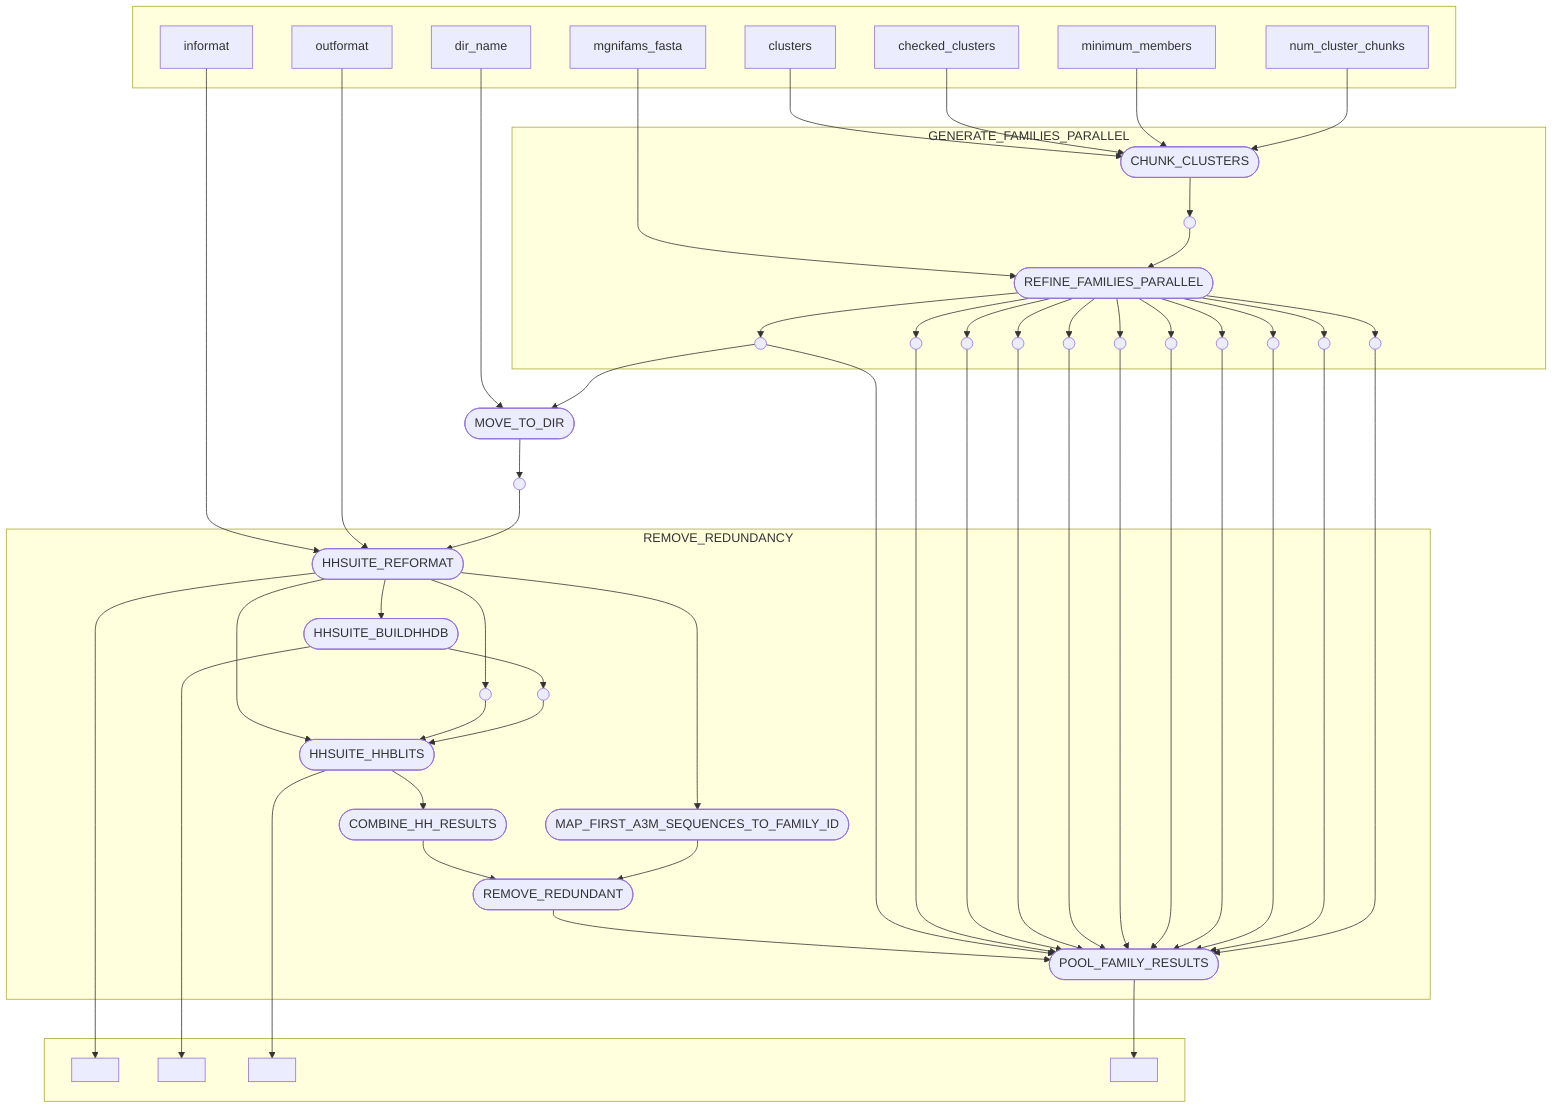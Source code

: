 flowchart TB
    subgraph " "
    v0["clusters"]
    v1["checked_clusters"]
    v2["minimum_members"]
    v3["num_cluster_chunks"]
    v6["mgnifams_fasta"]
    v19["dir_name"]
    v22["informat"]
    v23["outformat"]
    end
    subgraph GENERATE_FAMILIES_PARALLEL
    v4([CHUNK_CLUSTERS])
    v7([REFINE_FAMILIES_PARALLEL])
    v5(( ))
    v8(( ))
    v9(( ))
    v10(( ))
    v11(( ))
    v12(( ))
    v13(( ))
    v14(( ))
    v15(( ))
    v16(( ))
    v17(( ))
    v18(( ))
    end
    v20([MOVE_TO_DIR])
    subgraph REMOVE_REDUNDANCY
    v24([HHSUITE_REFORMAT])
    v27([HHSUITE_BUILDHHDB])
    v30([HHSUITE_HHBLITS])
    v32([COMBINE_HH_RESULTS])
    v33([MAP_FIRST_A3M_SEQUENCES_TO_FAMILY_ID])
    v34([REMOVE_REDUNDANT])
    v35([POOL_FAMILY_RESULTS])
    v26(( ))
    v29(( ))
    end
    subgraph " "
    v25[" "]
    v28[" "]
    v31[" "]
    v36[" "]
    end
    v21(( ))
    v0 --> v4
    v1 --> v4
    v2 --> v4
    v3 --> v4
    v4 --> v5
    v6 --> v7
    v5 --> v7
    v7 --> v8
    v7 --> v9
    v7 --> v10
    v7 --> v11
    v7 --> v12
    v7 --> v13
    v7 --> v14
    v7 --> v15
    v7 --> v16
    v7 --> v17
    v7 --> v18
    v19 --> v20
    v8 --> v20
    v20 --> v21
    v22 --> v24
    v23 --> v24
    v21 --> v24
    v24 --> v25
    v24 --> v27
    v24 --> v30
    v24 --> v33
    v24 --> v26
    v27 --> v28
    v27 --> v29
    v26 --> v30
    v29 --> v30
    v30 --> v32
    v30 --> v31
    v32 --> v34
    v33 --> v34
    v34 --> v35
    v8 --> v35
    v9 --> v35
    v10 --> v35
    v11 --> v35
    v12 --> v35
    v13 --> v35
    v14 --> v35
    v15 --> v35
    v16 --> v35
    v17 --> v35
    v18 --> v35
    v35 --> v36